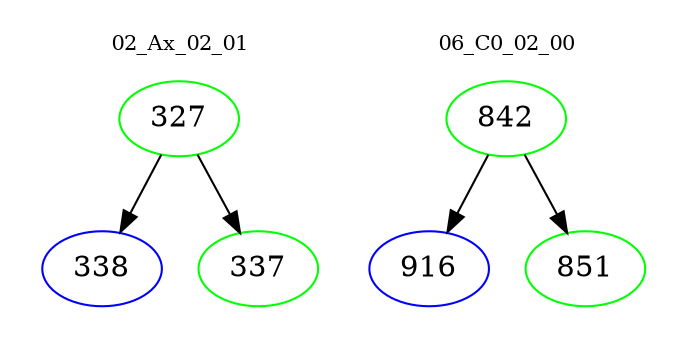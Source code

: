 digraph{
subgraph cluster_0 {
color = white
label = "02_Ax_02_01";
fontsize=10;
T0_327 [label="327", color="green"]
T0_327 -> T0_338 [color="black"]
T0_338 [label="338", color="blue"]
T0_327 -> T0_337 [color="black"]
T0_337 [label="337", color="green"]
}
subgraph cluster_1 {
color = white
label = "06_C0_02_00";
fontsize=10;
T1_842 [label="842", color="green"]
T1_842 -> T1_916 [color="black"]
T1_916 [label="916", color="blue"]
T1_842 -> T1_851 [color="black"]
T1_851 [label="851", color="green"]
}
}
